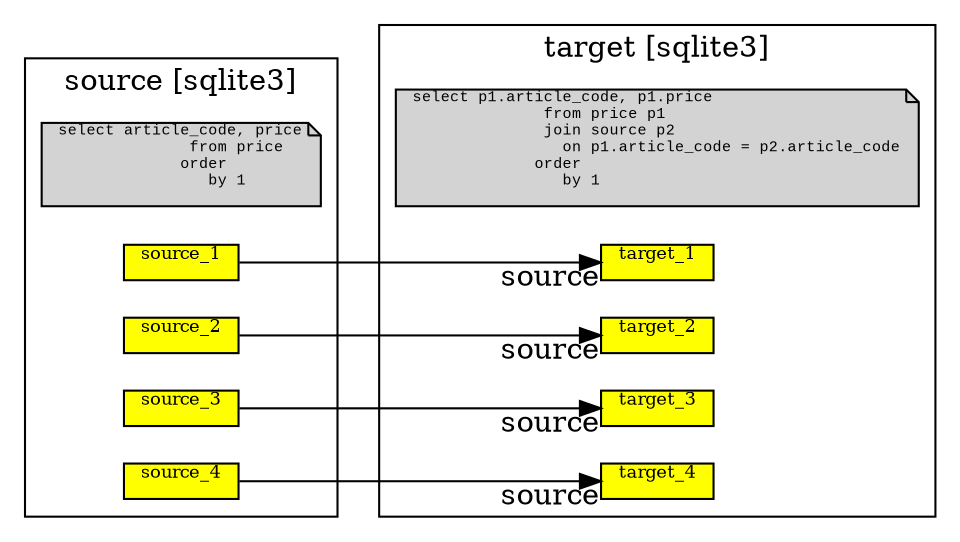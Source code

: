 digraph plan {
    graph [rankdir=LR, splines=true]
    node  [shape=box, style=filled, labelloc=t]
    subgraph cluster_1 {
        label = "source [sqlite3]"
        "select article_code, price\l              from price\l             order\l                by 1\l" [fontsize=7.0, fontname="Courier new", shape=note]
        "90c9ad930e522eae58c40ebaab32e7d3" [label="source_1", fillcolor=yellow, height=0.2, fontsize=8.5]
        "388455de0ca2e9550aeda5d2728198fe" [label="source_2", fillcolor=yellow, height=0.2, fontsize=8.5]
        "e67f33561ac19a82c59879030c46f5cc" [label="source_3", fillcolor=yellow, height=0.2, fontsize=8.5]
        "6c027227e7f3f7af54ce3d779d5c40cf" [label="source_4", fillcolor=yellow, height=0.2, fontsize=8.5]
    }
    subgraph cluster_2 {
        label = "target [sqlite3]"
        "select p1.article_code, p1.price\l              from price p1\l              join source p2\l                on p1.article_code = p2.article_code\l             order\l                by 1\l" [fontsize=7.0, fontname="Courier new", shape=note]
        "b738fe375a1bfc5d59be6cf8bdc4f9f0" [label="target_1", fillcolor=yellow, height=0.2, fontsize=8.5]
        "6c59e04e7232aafa5ef45f59c6b5ccef" [label="target_2", fillcolor=yellow, height=0.2, fontsize=8.5]
        "b769cdc6a27da5726fb4e93267d310d5" [label="target_3", fillcolor=yellow, height=0.2, fontsize=8.5]
        "fe4667f6eb4a58b1f6b23b19e98281ee" [label="target_4", fillcolor=yellow, height=0.2, fontsize=8.5]
    }
  "90c9ad930e522eae58c40ebaab32e7d3" -> "b738fe375a1bfc5d59be6cf8bdc4f9f0" [taillabel="", headlabel="source"]
  "388455de0ca2e9550aeda5d2728198fe" -> "6c59e04e7232aafa5ef45f59c6b5ccef" [taillabel="", headlabel="source"]
  "e67f33561ac19a82c59879030c46f5cc" -> "b769cdc6a27da5726fb4e93267d310d5" [taillabel="", headlabel="source"]
  "6c027227e7f3f7af54ce3d779d5c40cf" -> "fe4667f6eb4a58b1f6b23b19e98281ee" [taillabel="", headlabel="source"]

}